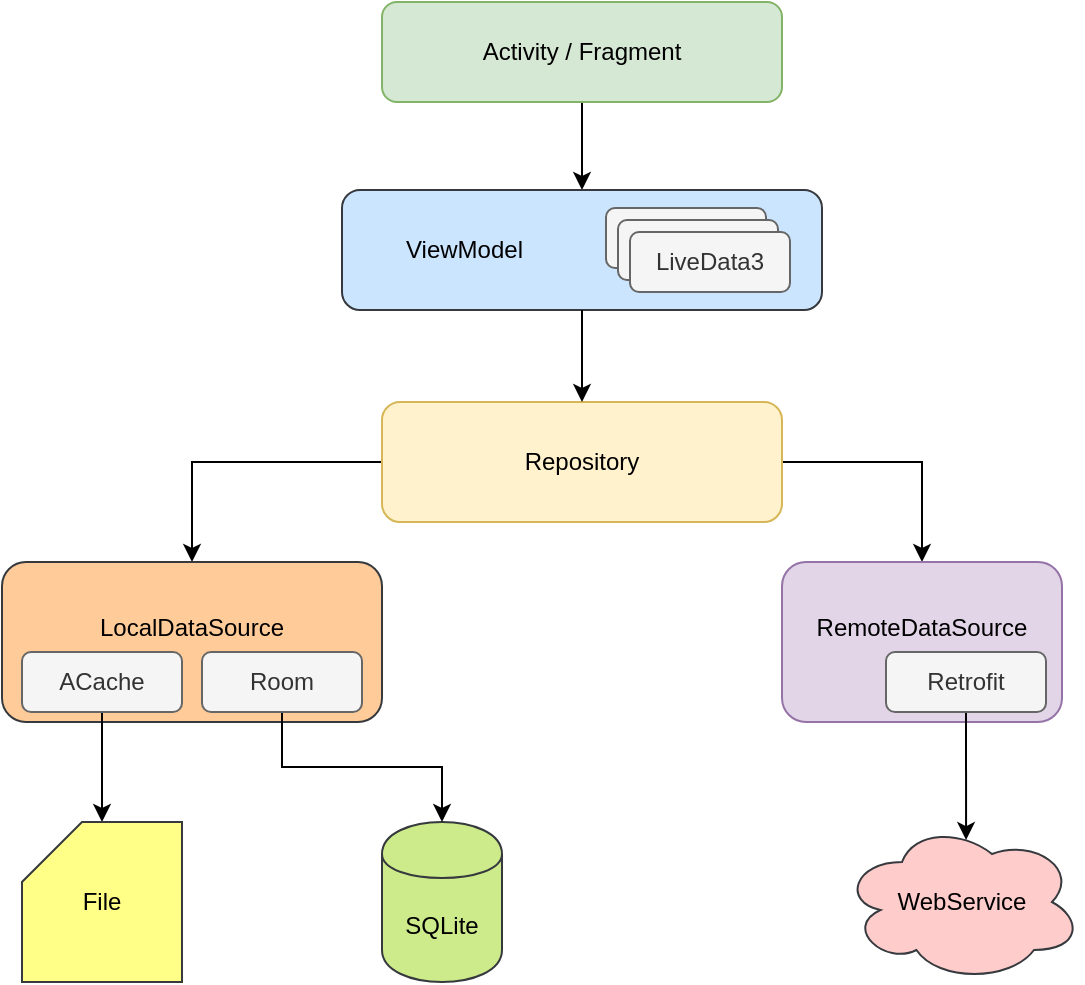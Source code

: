 <mxfile version="13.0.5" type="device"><diagram name="Page-1" id="74e2e168-ea6b-b213-b513-2b3c1d86103e"><mxGraphModel dx="1298" dy="701" grid="1" gridSize="10" guides="1" tooltips="1" connect="1" arrows="1" fold="1" page="1" pageScale="1" pageWidth="1100" pageHeight="850" background="#ffffff" math="0" shadow="0"><root><mxCell id="0"/><mxCell id="1" parent="0"/><mxCell id="zw8UhNbmm5RAu9DohgEO-16" style="edgeStyle=orthogonalEdgeStyle;rounded=0;orthogonalLoop=1;jettySize=auto;html=1;exitX=0.5;exitY=1;exitDx=0;exitDy=0;entryX=0.5;entryY=0;entryDx=0;entryDy=0;" edge="1" parent="1" source="zw8UhNbmm5RAu9DohgEO-1" target="zw8UhNbmm5RAu9DohgEO-2"><mxGeometry relative="1" as="geometry"/></mxCell><mxCell id="zw8UhNbmm5RAu9DohgEO-1" value="Activity / Fragment" style="rounded=1;whiteSpace=wrap;html=1;fillColor=#d5e8d4;strokeColor=#82b366;" vertex="1" parent="1"><mxGeometry x="440" y="80" width="200" height="50" as="geometry"/></mxCell><mxCell id="zw8UhNbmm5RAu9DohgEO-2" value="&amp;nbsp; &amp;nbsp; &amp;nbsp; &amp;nbsp; &amp;nbsp;ViewModel" style="rounded=1;whiteSpace=wrap;html=1;align=left;fillColor=#cce5ff;strokeColor=#36393d;" vertex="1" parent="1"><mxGeometry x="420" y="174" width="240" height="60" as="geometry"/></mxCell><mxCell id="zw8UhNbmm5RAu9DohgEO-3" value="LiveData" style="rounded=1;whiteSpace=wrap;html=1;fillColor=#f5f5f5;strokeColor=#666666;fontColor=#333333;" vertex="1" parent="1"><mxGeometry x="552" y="183" width="80" height="30" as="geometry"/></mxCell><mxCell id="zw8UhNbmm5RAu9DohgEO-6" value="LiveData" style="rounded=1;whiteSpace=wrap;html=1;fillColor=#f5f5f5;strokeColor=#666666;fontColor=#333333;" vertex="1" parent="1"><mxGeometry x="558" y="189" width="80" height="30" as="geometry"/></mxCell><mxCell id="zw8UhNbmm5RAu9DohgEO-7" value="LiveData3" style="rounded=1;whiteSpace=wrap;html=1;fillColor=#f5f5f5;strokeColor=#666666;fontColor=#333333;" vertex="1" parent="1"><mxGeometry x="564" y="195" width="80" height="30" as="geometry"/></mxCell><mxCell id="zw8UhNbmm5RAu9DohgEO-19" style="edgeStyle=orthogonalEdgeStyle;rounded=0;orthogonalLoop=1;jettySize=auto;html=1;exitX=0;exitY=0.5;exitDx=0;exitDy=0;" edge="1" parent="1" source="zw8UhNbmm5RAu9DohgEO-8" target="zw8UhNbmm5RAu9DohgEO-10"><mxGeometry relative="1" as="geometry"/></mxCell><mxCell id="zw8UhNbmm5RAu9DohgEO-21" style="edgeStyle=orthogonalEdgeStyle;rounded=0;orthogonalLoop=1;jettySize=auto;html=1;exitX=1;exitY=0.5;exitDx=0;exitDy=0;entryX=0.5;entryY=0;entryDx=0;entryDy=0;" edge="1" parent="1" source="zw8UhNbmm5RAu9DohgEO-8" target="zw8UhNbmm5RAu9DohgEO-9"><mxGeometry relative="1" as="geometry"/></mxCell><mxCell id="zw8UhNbmm5RAu9DohgEO-8" value="Repository" style="rounded=1;whiteSpace=wrap;html=1;fillColor=#fff2cc;strokeColor=#d6b656;" vertex="1" parent="1"><mxGeometry x="440" y="280" width="200" height="60" as="geometry"/></mxCell><mxCell id="zw8UhNbmm5RAu9DohgEO-9" value="RemoteDataSource&lt;br&gt;&lt;br&gt;" style="rounded=1;whiteSpace=wrap;html=1;fillColor=#e1d5e7;strokeColor=#9673a6;" vertex="1" parent="1"><mxGeometry x="640" y="360" width="140" height="80" as="geometry"/></mxCell><mxCell id="zw8UhNbmm5RAu9DohgEO-10" value="&lt;div&gt;&lt;span&gt;LocalDataSource&lt;/span&gt;&lt;/div&gt;&lt;div&gt;&lt;span&gt;&lt;br&gt;&lt;/span&gt;&lt;/div&gt;" style="rounded=1;whiteSpace=wrap;html=1;fillColor=#ffcc99;strokeColor=#36393d;align=center;" vertex="1" parent="1"><mxGeometry x="250" y="360" width="190" height="80" as="geometry"/></mxCell><mxCell id="zw8UhNbmm5RAu9DohgEO-11" value="SQLite" style="shape=cylinder;whiteSpace=wrap;html=1;boundedLbl=1;backgroundOutline=1;fillColor=#cdeb8b;strokeColor=#36393d;" vertex="1" parent="1"><mxGeometry x="440" y="490" width="60" height="80" as="geometry"/></mxCell><mxCell id="zw8UhNbmm5RAu9DohgEO-12" value="WebService" style="ellipse;shape=cloud;whiteSpace=wrap;html=1;fillColor=#ffcccc;strokeColor=#36393d;" vertex="1" parent="1"><mxGeometry x="670" y="490" width="120" height="80" as="geometry"/></mxCell><mxCell id="zw8UhNbmm5RAu9DohgEO-23" style="edgeStyle=orthogonalEdgeStyle;rounded=0;orthogonalLoop=1;jettySize=auto;html=1;exitX=0.5;exitY=1;exitDx=0;exitDy=0;" edge="1" parent="1" source="zw8UhNbmm5RAu9DohgEO-13" target="zw8UhNbmm5RAu9DohgEO-11"><mxGeometry relative="1" as="geometry"/></mxCell><mxCell id="zw8UhNbmm5RAu9DohgEO-13" value="Room" style="rounded=1;whiteSpace=wrap;html=1;fillColor=#f5f5f5;strokeColor=#666666;fontColor=#333333;" vertex="1" parent="1"><mxGeometry x="350" y="405" width="80" height="30" as="geometry"/></mxCell><mxCell id="zw8UhNbmm5RAu9DohgEO-24" style="edgeStyle=orthogonalEdgeStyle;rounded=0;orthogonalLoop=1;jettySize=auto;html=1;exitX=0.5;exitY=1;exitDx=0;exitDy=0;entryX=0.517;entryY=0.113;entryDx=0;entryDy=0;entryPerimeter=0;" edge="1" parent="1" source="zw8UhNbmm5RAu9DohgEO-14" target="zw8UhNbmm5RAu9DohgEO-12"><mxGeometry relative="1" as="geometry"/></mxCell><mxCell id="zw8UhNbmm5RAu9DohgEO-14" value="Retrofit" style="rounded=1;whiteSpace=wrap;html=1;fillColor=#f5f5f5;strokeColor=#666666;fontColor=#333333;" vertex="1" parent="1"><mxGeometry x="692" y="405" width="80" height="30" as="geometry"/></mxCell><mxCell id="zw8UhNbmm5RAu9DohgEO-17" value="" style="endArrow=classic;html=1;exitX=0.5;exitY=1;exitDx=0;exitDy=0;entryX=0.5;entryY=0;entryDx=0;entryDy=0;" edge="1" parent="1" source="zw8UhNbmm5RAu9DohgEO-2" target="zw8UhNbmm5RAu9DohgEO-8"><mxGeometry width="50" height="50" relative="1" as="geometry"><mxPoint x="510" y="370" as="sourcePoint"/><mxPoint x="560" y="320" as="targetPoint"/></mxGeometry></mxCell><mxCell id="zw8UhNbmm5RAu9DohgEO-28" style="edgeStyle=orthogonalEdgeStyle;rounded=0;orthogonalLoop=1;jettySize=auto;html=1;exitX=0.5;exitY=1;exitDx=0;exitDy=0;entryX=0.5;entryY=0;entryDx=0;entryDy=0;" edge="1" parent="1" source="zw8UhNbmm5RAu9DohgEO-26"><mxGeometry relative="1" as="geometry"><mxPoint x="300" y="490" as="targetPoint"/></mxGeometry></mxCell><mxCell id="zw8UhNbmm5RAu9DohgEO-26" value="ACache" style="rounded=1;whiteSpace=wrap;html=1;fillColor=#f5f5f5;strokeColor=#666666;fontColor=#333333;" vertex="1" parent="1"><mxGeometry x="260" y="405" width="80" height="30" as="geometry"/></mxCell><mxCell id="zw8UhNbmm5RAu9DohgEO-29" value="File" style="shape=card;whiteSpace=wrap;html=1;fillColor=#ffff88;strokeColor=#36393d;" vertex="1" parent="1"><mxGeometry x="260" y="490" width="80" height="80" as="geometry"/></mxCell></root></mxGraphModel></diagram></mxfile>